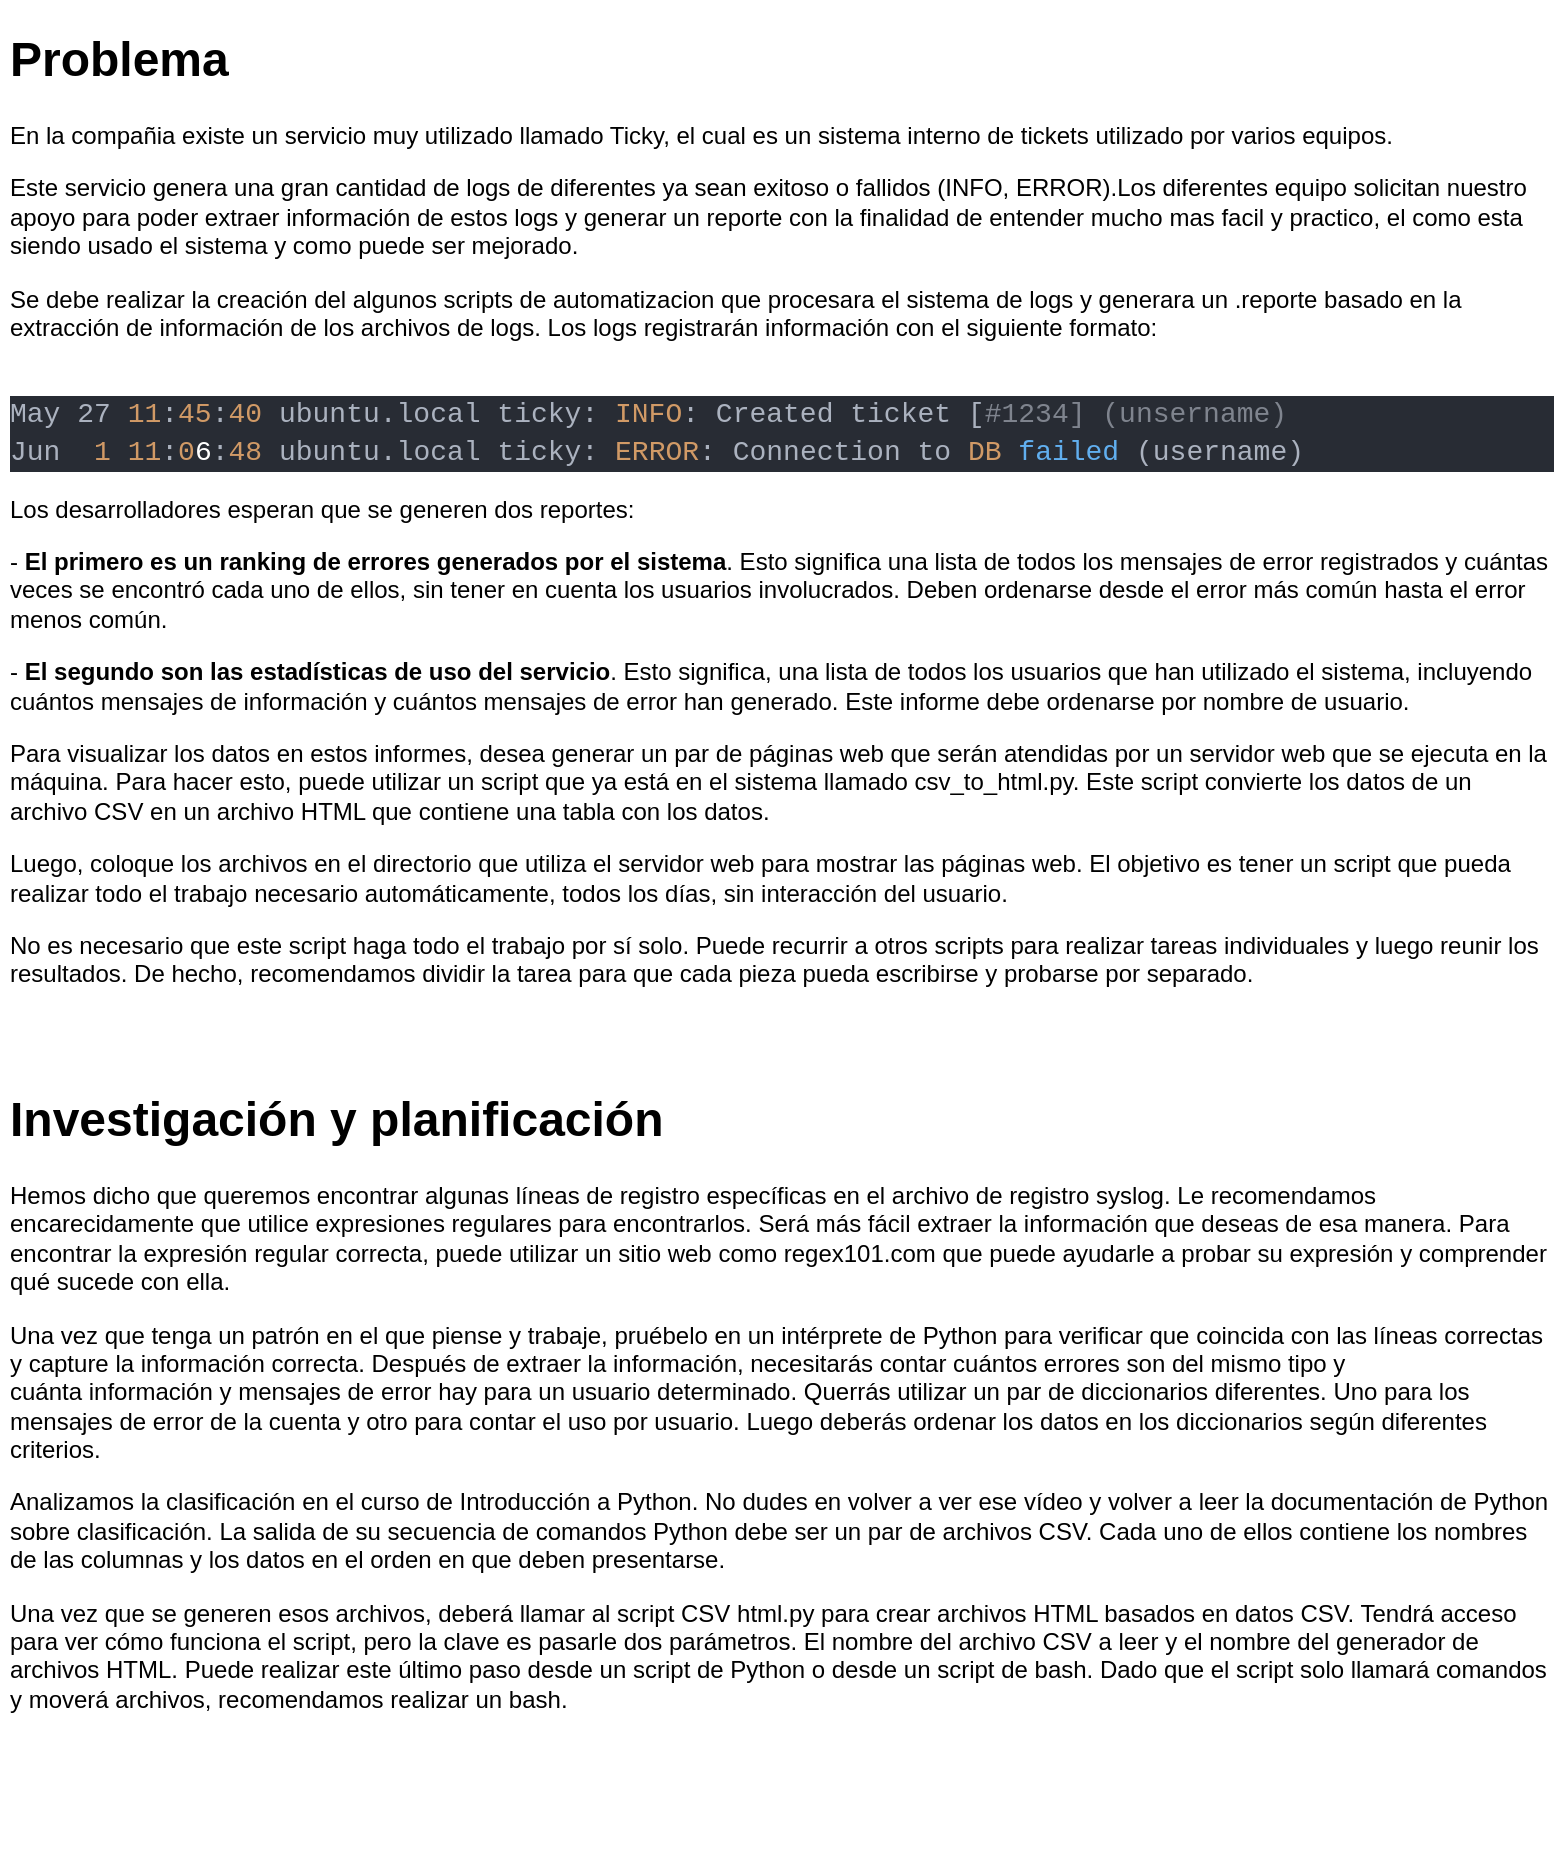 <mxfile version="22.0.2" type="device">
  <diagram name="Page-1" id="QayhTdDBolED5kI1ZOli">
    <mxGraphModel dx="2045" dy="703" grid="1" gridSize="10" guides="1" tooltips="1" connect="1" arrows="1" fold="1" page="1" pageScale="1" pageWidth="850" pageHeight="1100" math="0" shadow="0">
      <root>
        <mxCell id="0" />
        <mxCell id="1" parent="0" />
        <mxCell id="oxw2ySleG6MQdkz9VDhC-1" value="&lt;h1&gt;Problema&lt;/h1&gt;&lt;p&gt;En la compañia existe un servicio muy utilizado llamado Ticky, el cual es un sistema interno de tickets utilizado por varios equipos.&lt;/p&gt;&lt;p&gt;Este servicio genera una gran cantidad de logs de diferentes ya sean exitoso o fallidos (INFO, ERROR).Los diferentes equipo solicitan nuestro apoyo para poder extraer información de estos logs y generar un reporte con la finalidad de entender mucho mas facil y practico, el como esta siendo usado el sistema y como puede ser mejorado.&lt;/p&gt;&lt;p style=&quot;border-color: var(--border-color);&quot;&gt;Se debe realizar la creación del algunos scripts de automatizacion que procesara el sistema de logs y generara un .reporte basado en la extracción de información de los archivos de logs. Los logs registrarán información con el siguiente formato:&lt;br style=&quot;border-color: var(--border-color);&quot;&gt;&lt;br style=&quot;border-color: var(--border-color);&quot;&gt;&lt;/p&gt;&lt;div style=&quot;border-color: var(--border-color); color: rgb(171, 178, 191); background-color: rgb(40, 44, 52); font-family: Consolas, &amp;quot;Courier New&amp;quot;, monospace; font-size: 14px; line-height: 19px;&quot;&gt;&lt;div style=&quot;border-color: var(--border-color);&quot;&gt;May 27&amp;nbsp;&lt;span style=&quot;border-color: var(--border-color); color: rgb(209, 154, 102);&quot;&gt;11&lt;/span&gt;:&lt;span style=&quot;border-color: var(--border-color); color: rgb(209, 154, 102);&quot;&gt;45&lt;/span&gt;:&lt;span style=&quot;border-color: var(--border-color); color: rgb(209, 154, 102);&quot;&gt;40&lt;/span&gt;&amp;nbsp;ubuntu.local ticky:&amp;nbsp;&lt;span style=&quot;border-color: var(--border-color); color: rgb(209, 154, 102);&quot;&gt;INFO&lt;/span&gt;: Created ticket [&lt;span style=&quot;border-color: var(--border-color); color: rgb(127, 132, 142);&quot;&gt;#1234] (unsername)&lt;/span&gt;&lt;/div&gt;&lt;div style=&quot;border-color: var(--border-color);&quot;&gt;Jun &amp;nbsp;&lt;span style=&quot;border-color: var(--border-color); color: rgb(209, 154, 102);&quot;&gt;1&lt;/span&gt;&amp;nbsp;&lt;span style=&quot;border-color: var(--border-color); color: rgb(209, 154, 102);&quot;&gt;11&lt;/span&gt;:&lt;span style=&quot;border-color: var(--border-color); color: rgb(209, 154, 102);&quot;&gt;0&lt;/span&gt;&lt;span style=&quot;border-color: var(--border-color); color: rgb(255, 255, 255);&quot;&gt;6&lt;/span&gt;:&lt;span style=&quot;border-color: var(--border-color); color: rgb(209, 154, 102);&quot;&gt;48&lt;/span&gt;&amp;nbsp;ubuntu.local ticky:&amp;nbsp;&lt;span style=&quot;border-color: var(--border-color); color: rgb(209, 154, 102);&quot;&gt;ERROR&lt;/span&gt;: Connection to&amp;nbsp;&lt;span style=&quot;border-color: var(--border-color); color: rgb(209, 154, 102);&quot;&gt;DB&lt;/span&gt;&amp;nbsp;&lt;span style=&quot;border-color: var(--border-color); color: rgb(97, 175, 239);&quot;&gt;failed&lt;/span&gt;&amp;nbsp;(username)&lt;/div&gt;&lt;/div&gt;&lt;p style=&quot;border-color: var(--border-color);&quot;&gt;Los desarrolladores esperan que se generen dos reportes:&lt;/p&gt;&lt;p style=&quot;border-color: var(--border-color);&quot;&gt;-&amp;nbsp;&lt;b&gt;El primero es un ranking de errores generados por el sistema&lt;/b&gt;. Esto significa una lista de todos los mensajes de error registrados y cuántas veces se encontró cada uno de ellos, sin tener en cuenta los usuarios involucrados. Deben ordenarse desde el error más común hasta el error menos común.&lt;/p&gt;&lt;p style=&quot;border-color: var(--border-color);&quot;&gt;-&amp;nbsp;&lt;b&gt;El segundo son las estadísticas de uso del servicio&lt;/b&gt;. Esto significa, una lista de todos los usuarios que han utilizado el sistema, incluyendo cuántos mensajes de información y cuántos mensajes de error han generado. Este informe debe ordenarse por nombre de usuario.&lt;/p&gt;&lt;p style=&quot;border-color: var(--border-color);&quot;&gt;&lt;span style=&quot;border-color: var(--border-color); background-color: initial;&quot;&gt;Para visualizar los datos en estos informes, desea generar un par de páginas web que serán atendidas por un servidor web que se ejecuta en la máquina. Para hacer esto, puede utilizar un script que ya está en el sistema llamado csv_to_html.py.&amp;nbsp;Este script convierte los datos de un archivo CSV en un archivo HTML que contiene una tabla con los datos.&lt;/span&gt;&lt;br style=&quot;border-color: var(--border-color);&quot;&gt;&lt;/p&gt;&lt;p style=&quot;border-color: var(--border-color);&quot;&gt;&lt;span style=&quot;border-color: var(--border-color); background-color: initial;&quot;&gt;Luego, coloque los archivos en el directorio que utiliza el servidor web para mostrar las páginas web. El objetivo es tener un script que pueda realizar todo el trabajo necesario automáticamente, todos los días, sin interacción del usuario.&lt;br style=&quot;border-color: var(--border-color);&quot;&gt;&lt;/span&gt;&lt;/p&gt;&lt;p style=&quot;border-color: var(--border-color);&quot;&gt;&lt;span style=&quot;border-color: var(--border-color); background-color: initial;&quot;&gt;No es necesario que este script haga todo el trabajo por sí solo. Puede recurrir a otros scripts para realizar tareas individuales y luego reunir los resultados. De hecho, recomendamos dividir la tarea para que cada pieza pueda escribirse y probarse por separado.&lt;/span&gt;&lt;/p&gt;" style="text;html=1;strokeColor=none;fillColor=none;spacing=5;spacingTop=-20;whiteSpace=wrap;overflow=hidden;rounded=0;" parent="1" vertex="1">
          <mxGeometry x="-830" y="10" width="780" height="500" as="geometry" />
        </mxCell>
        <mxCell id="oxw2ySleG6MQdkz9VDhC-5" value="&lt;h1&gt;Investigación y planificación&lt;/h1&gt;&lt;p&gt;Hemos dicho que queremos encontrar algunas líneas de registro específicas en el archivo de registro syslog. Le recomendamos encarecidamente que utilice expresiones regulares para encontrarlos.&amp;nbsp;Será más fácil extraer la información que deseas de esa manera. Para encontrar la expresión regular correcta, puede utilizar un sitio web como regex101.com que puede ayudarle a probar su expresión y comprender qué sucede con ella.&lt;/p&gt;&lt;p&gt;Una vez que tenga un patrón en el que piense y trabaje, pruébelo en un intérprete de Python para verificar que coincida con las líneas correctas y capture la información correcta. Después de extraer la información, necesitarás contar cuántos errores son del mismo tipo y cuánta&amp;nbsp;&lt;span style=&quot;background-color: initial;&quot;&gt;información y mensajes de error hay para un usuario determinado.&amp;nbsp;&lt;/span&gt;Querrás utilizar un par de diccionarios diferentes. Uno para los mensajes de error de la cuenta y otro para contar el uso por usuario. Luego deberás ordenar los datos en los diccionarios según diferentes criterios.&lt;/p&gt;&lt;p&gt;&lt;span style=&quot;background-color: initial;&quot;&gt;Analizamos la clasificación en el curso de Introducción a Python. No dudes en volver a ver ese vídeo y volver a leer la documentación de Python sobre clasificación. La salida de su secuencia de comandos Python debe ser un par de archivos CSV. Cada uno de ellos contiene los nombres de las columnas y los datos en el orden en que deben presentarse.&lt;/span&gt;&lt;br&gt;&lt;/p&gt;&lt;p&gt;&lt;span style=&quot;background-color: initial;&quot;&gt;Una vez que se generen esos archivos, deberá llamar al script CSV html.py para crear archivos HTML basados ​​en datos CSV. Tendrá acceso para ver cómo funciona el script, pero la clave es pasarle dos parámetros. El nombre del archivo CSV a leer y el nombre del generador de archivos HTML. Puede realizar este último paso desde un script de Python o desde un script de bash. Dado que el script solo llamará comandos y moverá archivos, recomendamos realizar un bash.&lt;/span&gt;&lt;br&gt;&lt;/p&gt;" style="text;html=1;strokeColor=none;fillColor=none;spacing=5;spacingTop=-20;whiteSpace=wrap;overflow=hidden;rounded=0;" parent="1" vertex="1">
          <mxGeometry x="-830" y="540" width="780" height="390" as="geometry" />
        </mxCell>
      </root>
    </mxGraphModel>
  </diagram>
</mxfile>
